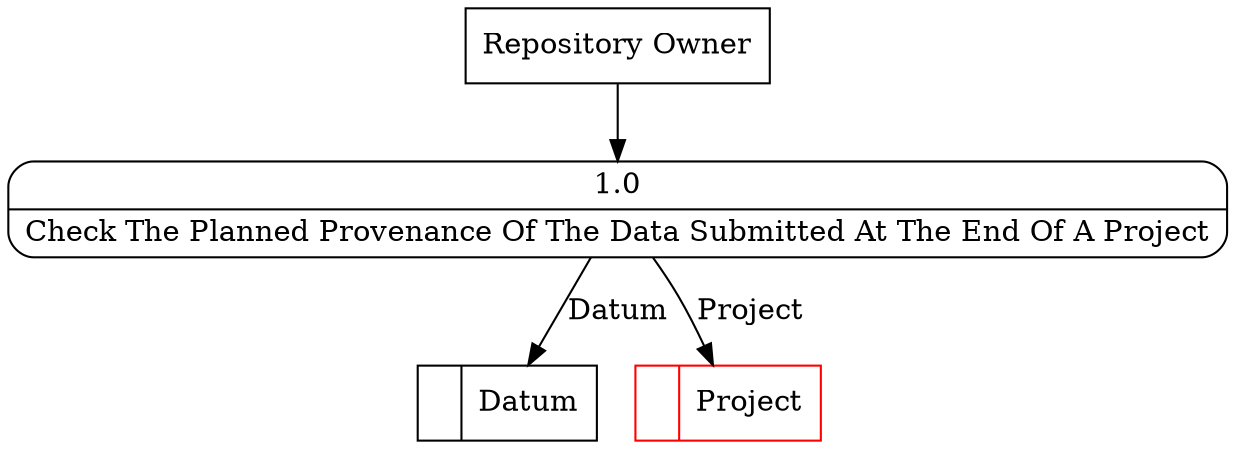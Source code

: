 digraph dfd2{ 
node[shape=record]
200 [label="<f0>  |<f1> Datum " ];
201 [label="<f0>  |<f1> Project " color=red];
202 [label="Repository Owner" shape=box];
203 [label="{<f0> 1.0|<f1> Check The Planned Provenance Of The Data Submitted At The End Of A Project }" shape=Mrecord];
202 -> 203
203 -> 200 [label="Datum"]
203 -> 201 [label="Project"]
}